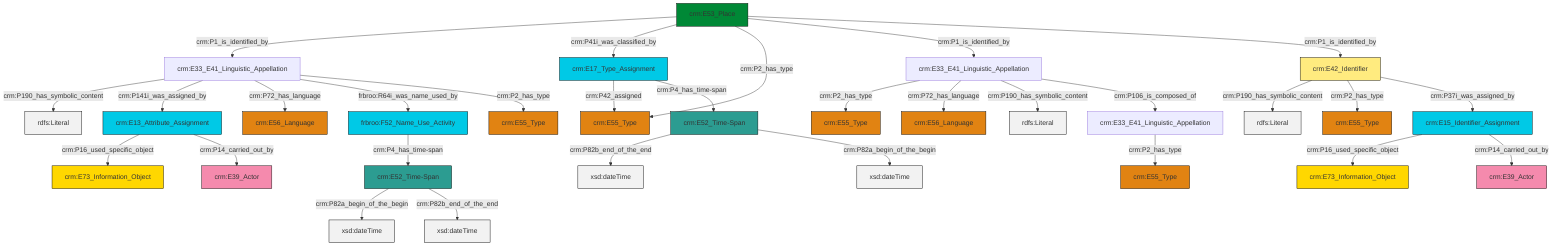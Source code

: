 graph TD
classDef Literal fill:#f2f2f2,stroke:#000000;
classDef CRM_Entity fill:#FFFFFF,stroke:#000000;
classDef Temporal_Entity fill:#00C9E6, stroke:#000000;
classDef Type fill:#E18312, stroke:#000000;
classDef Time-Span fill:#2C9C91, stroke:#000000;
classDef Appellation fill:#FFEB7F, stroke:#000000;
classDef Place fill:#008836, stroke:#000000;
classDef Persistent_Item fill:#B266B2, stroke:#000000;
classDef Conceptual_Object fill:#FFD700, stroke:#000000;
classDef Physical_Thing fill:#D2B48C, stroke:#000000;
classDef Actor fill:#f58aad, stroke:#000000;
classDef PC_Classes fill:#4ce600, stroke:#000000;
classDef Multi fill:#cccccc,stroke:#000000;

4["crm:E15_Identifier_Assignment"]:::Temporal_Entity -->|crm:P16_used_specific_object| 5["crm:E73_Information_Object"]:::Conceptual_Object
6["crm:E53_Place"]:::Place -->|crm:P1_is_identified_by| 7["crm:E33_E41_Linguistic_Appellation"]:::Default
7["crm:E33_E41_Linguistic_Appellation"]:::Default -->|crm:P190_has_symbolic_content| 8[rdfs:Literal]:::Literal
7["crm:E33_E41_Linguistic_Appellation"]:::Default -->|crm:P141i_was_assigned_by| 11["crm:E13_Attribute_Assignment"]:::Temporal_Entity
7["crm:E33_E41_Linguistic_Appellation"]:::Default -->|crm:P72_has_language| 21["crm:E56_Language"]:::Type
14["crm:E33_E41_Linguistic_Appellation"]:::Default -->|crm:P2_has_type| 22["crm:E55_Type"]:::Type
23["crm:E33_E41_Linguistic_Appellation"]:::Default -->|crm:P2_has_type| 24["crm:E55_Type"]:::Type
6["crm:E53_Place"]:::Place -->|crm:P41i_was_classified_by| 25["crm:E17_Type_Assignment"]:::Temporal_Entity
23["crm:E33_E41_Linguistic_Appellation"]:::Default -->|crm:P72_has_language| 17["crm:E56_Language"]:::Type
7["crm:E33_E41_Linguistic_Appellation"]:::Default -->|frbroo:R64i_was_name_used_by| 19["frbroo:F52_Name_Use_Activity"]:::Temporal_Entity
6["crm:E53_Place"]:::Place -->|crm:P2_has_type| 29["crm:E55_Type"]:::Type
30["crm:E52_Time-Span"]:::Time-Span -->|crm:P82b_end_of_the_end| 31[xsd:dateTime]:::Literal
23["crm:E33_E41_Linguistic_Appellation"]:::Default -->|crm:P190_has_symbolic_content| 33[rdfs:Literal]:::Literal
12["crm:E52_Time-Span"]:::Time-Span -->|crm:P82a_begin_of_the_begin| 34[xsd:dateTime]:::Literal
6["crm:E53_Place"]:::Place -->|crm:P1_is_identified_by| 23["crm:E33_E41_Linguistic_Appellation"]:::Default
4["crm:E15_Identifier_Assignment"]:::Temporal_Entity -->|crm:P14_carried_out_by| 2["crm:E39_Actor"]:::Actor
6["crm:E53_Place"]:::Place -->|crm:P1_is_identified_by| 9["crm:E42_Identifier"]:::Appellation
11["crm:E13_Attribute_Assignment"]:::Temporal_Entity -->|crm:P16_used_specific_object| 0["crm:E73_Information_Object"]:::Conceptual_Object
25["crm:E17_Type_Assignment"]:::Temporal_Entity -->|crm:P42_assigned| 29["crm:E55_Type"]:::Type
11["crm:E13_Attribute_Assignment"]:::Temporal_Entity -->|crm:P14_carried_out_by| 26["crm:E39_Actor"]:::Actor
30["crm:E52_Time-Span"]:::Time-Span -->|crm:P82a_begin_of_the_begin| 38[xsd:dateTime]:::Literal
12["crm:E52_Time-Span"]:::Time-Span -->|crm:P82b_end_of_the_end| 39[xsd:dateTime]:::Literal
23["crm:E33_E41_Linguistic_Appellation"]:::Default -->|crm:P106_is_composed_of| 14["crm:E33_E41_Linguistic_Appellation"]:::Default
19["frbroo:F52_Name_Use_Activity"]:::Temporal_Entity -->|crm:P4_has_time-span| 12["crm:E52_Time-Span"]:::Time-Span
9["crm:E42_Identifier"]:::Appellation -->|crm:P190_has_symbolic_content| 47[rdfs:Literal]:::Literal
9["crm:E42_Identifier"]:::Appellation -->|crm:P2_has_type| 41["crm:E55_Type"]:::Type
25["crm:E17_Type_Assignment"]:::Temporal_Entity -->|crm:P4_has_time-span| 30["crm:E52_Time-Span"]:::Time-Span
7["crm:E33_E41_Linguistic_Appellation"]:::Default -->|crm:P2_has_type| 48["crm:E55_Type"]:::Type
9["crm:E42_Identifier"]:::Appellation -->|crm:P37i_was_assigned_by| 4["crm:E15_Identifier_Assignment"]:::Temporal_Entity